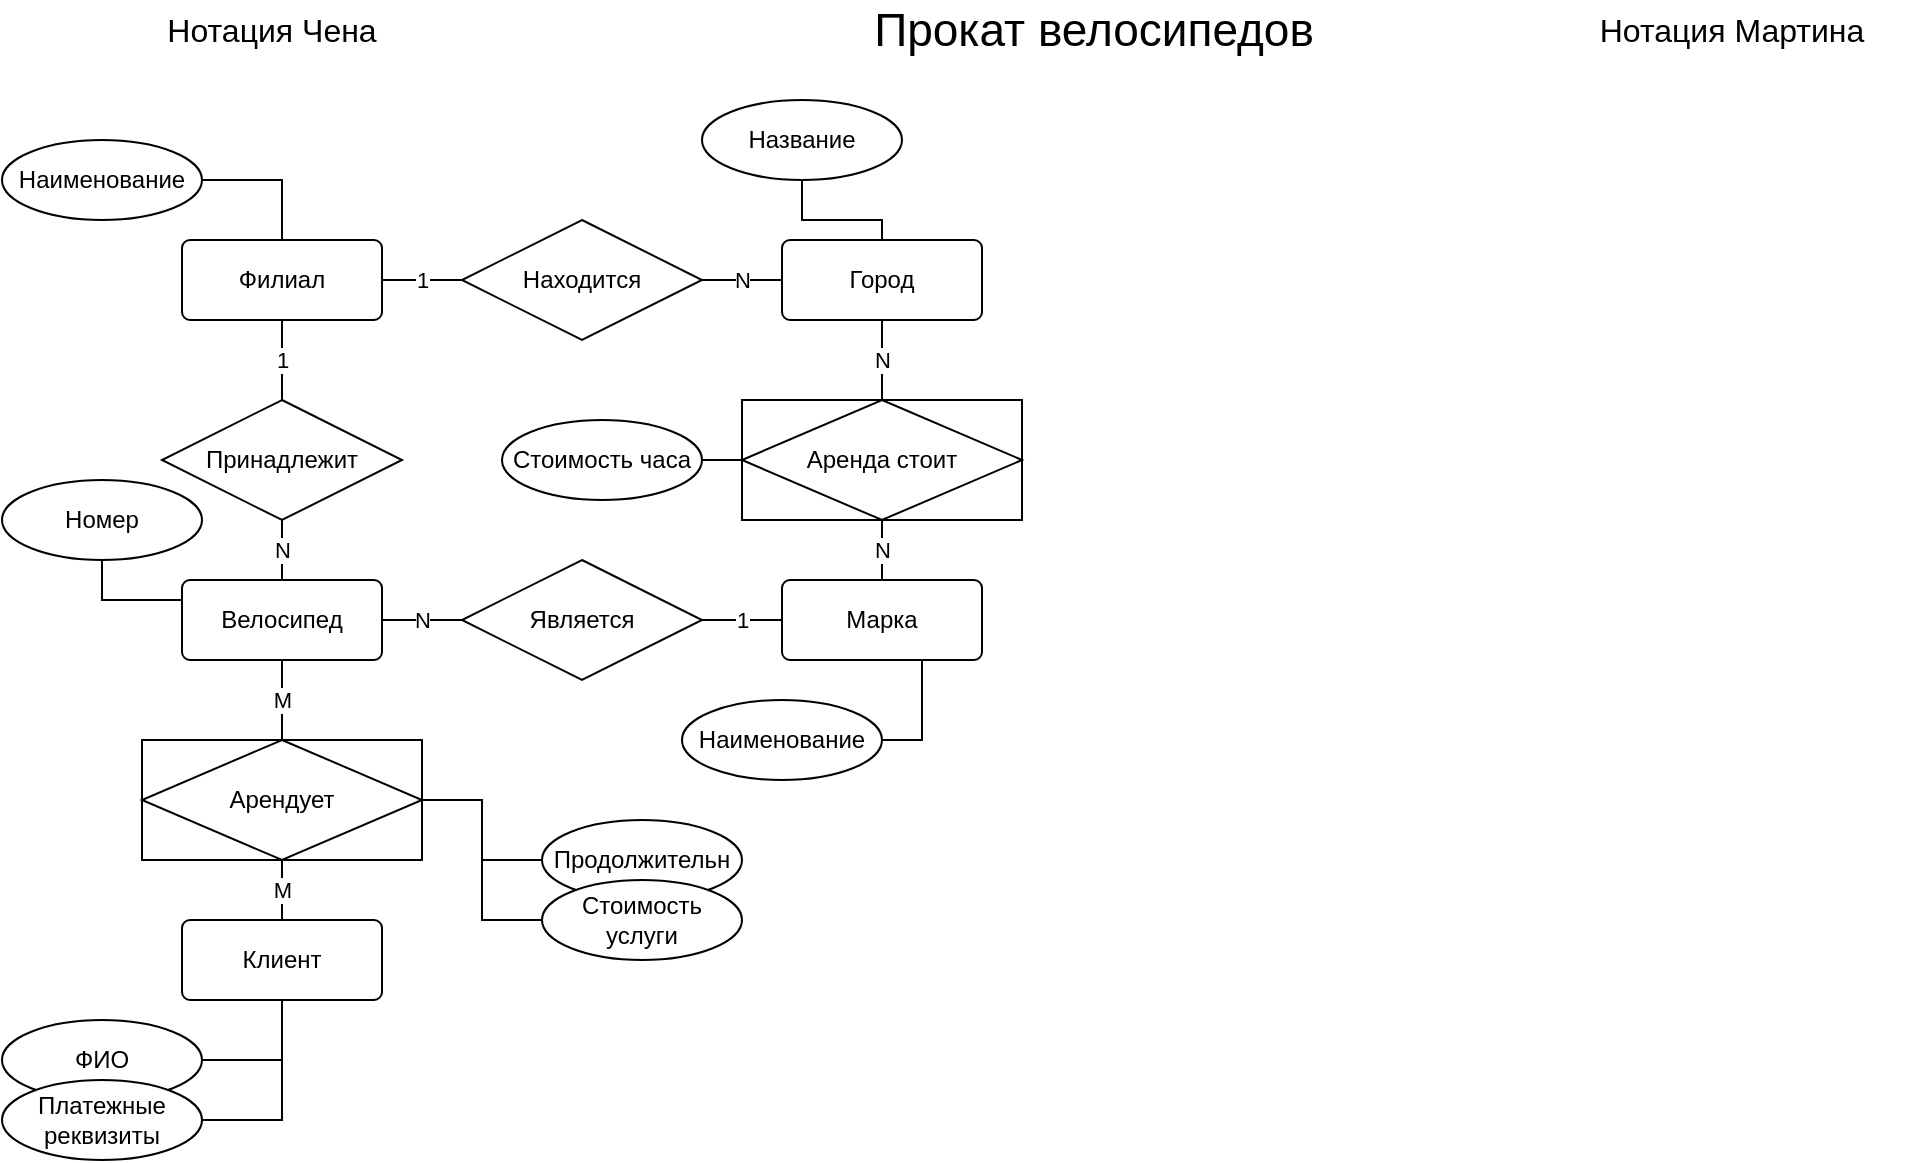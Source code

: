 <mxfile version="28.1.2">
  <diagram name="Страница — 1" id="Y4MIFBuTrKKS9_ojG3ff">
    <mxGraphModel dx="980" dy="622" grid="1" gridSize="10" guides="1" tooltips="1" connect="1" arrows="1" fold="1" page="1" pageScale="1" pageWidth="1169" pageHeight="827" math="0" shadow="0">
      <root>
        <mxCell id="0" />
        <mxCell id="1" parent="0" />
        <mxCell id="WZa0pHhK_UFrK1QcMr-N-15" value="1" style="edgeStyle=orthogonalEdgeStyle;rounded=0;orthogonalLoop=1;jettySize=auto;html=1;endArrow=none;endFill=0;" edge="1" parent="1" source="WZa0pHhK_UFrK1QcMr-N-1" target="WZa0pHhK_UFrK1QcMr-N-11">
          <mxGeometry relative="1" as="geometry" />
        </mxCell>
        <mxCell id="WZa0pHhK_UFrK1QcMr-N-17" value="1" style="edgeStyle=orthogonalEdgeStyle;rounded=0;orthogonalLoop=1;jettySize=auto;html=1;endArrow=none;endFill=0;" edge="1" parent="1" source="WZa0pHhK_UFrK1QcMr-N-1" target="WZa0pHhK_UFrK1QcMr-N-8">
          <mxGeometry relative="1" as="geometry" />
        </mxCell>
        <mxCell id="WZa0pHhK_UFrK1QcMr-N-1" value="Филиал" style="rounded=1;arcSize=10;whiteSpace=wrap;html=1;align=center;" vertex="1" parent="1">
          <mxGeometry x="130" y="140" width="100" height="40" as="geometry" />
        </mxCell>
        <mxCell id="WZa0pHhK_UFrK1QcMr-N-2" value="Прокат велосипедов" style="text;html=1;align=center;verticalAlign=middle;whiteSpace=wrap;rounded=0;fontSize=23;" vertex="1" parent="1">
          <mxGeometry x="430" y="20" width="312" height="30" as="geometry" />
        </mxCell>
        <mxCell id="WZa0pHhK_UFrK1QcMr-N-3" value="&lt;font style=&quot;font-size: 16px;&quot;&gt;Нотация Чена&lt;/font&gt;" style="text;html=1;align=center;verticalAlign=middle;whiteSpace=wrap;rounded=0;fontSize=18;" vertex="1" parent="1">
          <mxGeometry x="110" y="20" width="130" height="30" as="geometry" />
        </mxCell>
        <mxCell id="WZa0pHhK_UFrK1QcMr-N-4" value="&lt;font style=&quot;font-size: 16px;&quot;&gt;Нотация Мартина&lt;/font&gt;" style="text;html=1;align=center;verticalAlign=middle;whiteSpace=wrap;rounded=0;fontSize=18;" vertex="1" parent="1">
          <mxGeometry x="810" y="20" width="190" height="30" as="geometry" />
        </mxCell>
        <mxCell id="WZa0pHhK_UFrK1QcMr-N-5" value="Клиент" style="rounded=1;arcSize=10;whiteSpace=wrap;html=1;align=center;" vertex="1" parent="1">
          <mxGeometry x="130" y="480" width="100" height="40" as="geometry" />
        </mxCell>
        <mxCell id="WZa0pHhK_UFrK1QcMr-N-6" value="Город" style="rounded=1;arcSize=10;whiteSpace=wrap;html=1;align=center;" vertex="1" parent="1">
          <mxGeometry x="430" y="140" width="100" height="40" as="geometry" />
        </mxCell>
        <mxCell id="WZa0pHhK_UFrK1QcMr-N-7" value="Марка" style="rounded=1;arcSize=10;whiteSpace=wrap;html=1;align=center;" vertex="1" parent="1">
          <mxGeometry x="430" y="310" width="100" height="40" as="geometry" />
        </mxCell>
        <mxCell id="WZa0pHhK_UFrK1QcMr-N-18" value="N" style="edgeStyle=orthogonalEdgeStyle;rounded=0;orthogonalLoop=1;jettySize=auto;html=1;endArrow=none;endFill=0;" edge="1" parent="1" source="WZa0pHhK_UFrK1QcMr-N-8" target="WZa0pHhK_UFrK1QcMr-N-6">
          <mxGeometry relative="1" as="geometry" />
        </mxCell>
        <mxCell id="WZa0pHhK_UFrK1QcMr-N-8" value="Находится" style="shape=rhombus;perimeter=rhombusPerimeter;whiteSpace=wrap;html=1;align=center;" vertex="1" parent="1">
          <mxGeometry x="270" y="130" width="120" height="60" as="geometry" />
        </mxCell>
        <mxCell id="WZa0pHhK_UFrK1QcMr-N-13" value="N" style="edgeStyle=orthogonalEdgeStyle;rounded=0;orthogonalLoop=1;jettySize=auto;html=1;endArrow=none;endFill=0;" edge="1" parent="1" source="WZa0pHhK_UFrK1QcMr-N-9" target="WZa0pHhK_UFrK1QcMr-N-12">
          <mxGeometry relative="1" as="geometry" />
        </mxCell>
        <mxCell id="WZa0pHhK_UFrK1QcMr-N-9" value="Велосипед" style="rounded=1;arcSize=10;whiteSpace=wrap;html=1;align=center;" vertex="1" parent="1">
          <mxGeometry x="130" y="310" width="100" height="40" as="geometry" />
        </mxCell>
        <mxCell id="WZa0pHhK_UFrK1QcMr-N-22" value="M" style="edgeStyle=orthogonalEdgeStyle;rounded=0;orthogonalLoop=1;jettySize=auto;html=1;endArrow=none;endFill=0;" edge="1" parent="1" source="WZa0pHhK_UFrK1QcMr-N-10" target="WZa0pHhK_UFrK1QcMr-N-9">
          <mxGeometry relative="1" as="geometry" />
        </mxCell>
        <mxCell id="WZa0pHhK_UFrK1QcMr-N-23" value="M" style="edgeStyle=orthogonalEdgeStyle;rounded=0;orthogonalLoop=1;jettySize=auto;html=1;endArrow=none;endFill=0;" edge="1" parent="1" source="WZa0pHhK_UFrK1QcMr-N-10" target="WZa0pHhK_UFrK1QcMr-N-5">
          <mxGeometry relative="1" as="geometry" />
        </mxCell>
        <mxCell id="WZa0pHhK_UFrK1QcMr-N-10" value="Арендует" style="shape=associativeEntity;whiteSpace=wrap;html=1;align=center;" vertex="1" parent="1">
          <mxGeometry x="110" y="390" width="140" height="60" as="geometry" />
        </mxCell>
        <mxCell id="WZa0pHhK_UFrK1QcMr-N-16" value="N" style="edgeStyle=orthogonalEdgeStyle;rounded=0;orthogonalLoop=1;jettySize=auto;html=1;endArrow=none;endFill=0;" edge="1" parent="1" source="WZa0pHhK_UFrK1QcMr-N-11" target="WZa0pHhK_UFrK1QcMr-N-9">
          <mxGeometry relative="1" as="geometry" />
        </mxCell>
        <mxCell id="WZa0pHhK_UFrK1QcMr-N-11" value="Принадлежит" style="shape=rhombus;perimeter=rhombusPerimeter;whiteSpace=wrap;html=1;align=center;" vertex="1" parent="1">
          <mxGeometry x="120" y="220" width="120" height="60" as="geometry" />
        </mxCell>
        <mxCell id="WZa0pHhK_UFrK1QcMr-N-14" value="1" style="edgeStyle=orthogonalEdgeStyle;rounded=0;orthogonalLoop=1;jettySize=auto;html=1;endArrow=none;endFill=0;" edge="1" parent="1" source="WZa0pHhK_UFrK1QcMr-N-12" target="WZa0pHhK_UFrK1QcMr-N-7">
          <mxGeometry relative="1" as="geometry" />
        </mxCell>
        <mxCell id="WZa0pHhK_UFrK1QcMr-N-12" value="Является" style="shape=rhombus;perimeter=rhombusPerimeter;whiteSpace=wrap;html=1;align=center;" vertex="1" parent="1">
          <mxGeometry x="270" y="300" width="120" height="60" as="geometry" />
        </mxCell>
        <mxCell id="WZa0pHhK_UFrK1QcMr-N-20" value="N" style="edgeStyle=orthogonalEdgeStyle;rounded=0;orthogonalLoop=1;jettySize=auto;html=1;endArrow=none;endFill=0;" edge="1" parent="1" source="WZa0pHhK_UFrK1QcMr-N-19" target="WZa0pHhK_UFrK1QcMr-N-6">
          <mxGeometry relative="1" as="geometry" />
        </mxCell>
        <mxCell id="WZa0pHhK_UFrK1QcMr-N-21" value="N" style="edgeStyle=orthogonalEdgeStyle;rounded=0;orthogonalLoop=1;jettySize=auto;html=1;endArrow=none;endFill=0;" edge="1" parent="1" source="WZa0pHhK_UFrK1QcMr-N-19" target="WZa0pHhK_UFrK1QcMr-N-7">
          <mxGeometry relative="1" as="geometry" />
        </mxCell>
        <mxCell id="WZa0pHhK_UFrK1QcMr-N-19" value="Аренда стоит" style="shape=associativeEntity;whiteSpace=wrap;html=1;align=center;" vertex="1" parent="1">
          <mxGeometry x="410" y="220" width="140" height="60" as="geometry" />
        </mxCell>
        <mxCell id="WZa0pHhK_UFrK1QcMr-N-41" value="" style="edgeStyle=orthogonalEdgeStyle;rounded=0;orthogonalLoop=1;jettySize=auto;html=1;endArrow=none;endFill=0;" edge="1" parent="1" source="WZa0pHhK_UFrK1QcMr-N-24" target="WZa0pHhK_UFrK1QcMr-N-1">
          <mxGeometry relative="1" as="geometry">
            <Array as="points">
              <mxPoint x="180" y="110" />
            </Array>
          </mxGeometry>
        </mxCell>
        <mxCell id="WZa0pHhK_UFrK1QcMr-N-24" value="Наименование" style="ellipse;whiteSpace=wrap;html=1;align=center;" vertex="1" parent="1">
          <mxGeometry x="40" y="90" width="100" height="40" as="geometry" />
        </mxCell>
        <mxCell id="WZa0pHhK_UFrK1QcMr-N-38" value="" style="edgeStyle=orthogonalEdgeStyle;rounded=0;orthogonalLoop=1;jettySize=auto;html=1;endArrow=none;endFill=0;" edge="1" parent="1" source="WZa0pHhK_UFrK1QcMr-N-25" target="WZa0pHhK_UFrK1QcMr-N-9">
          <mxGeometry relative="1" as="geometry">
            <Array as="points">
              <mxPoint x="90" y="320" />
            </Array>
          </mxGeometry>
        </mxCell>
        <mxCell id="WZa0pHhK_UFrK1QcMr-N-25" value="Номер" style="ellipse;whiteSpace=wrap;html=1;align=center;" vertex="1" parent="1">
          <mxGeometry x="40" y="260" width="100" height="40" as="geometry" />
        </mxCell>
        <mxCell id="WZa0pHhK_UFrK1QcMr-N-33" value="" style="edgeStyle=orthogonalEdgeStyle;rounded=0;orthogonalLoop=1;jettySize=auto;html=1;endArrow=none;endFill=0;" edge="1" parent="1" source="WZa0pHhK_UFrK1QcMr-N-26" target="WZa0pHhK_UFrK1QcMr-N-7">
          <mxGeometry relative="1" as="geometry">
            <Array as="points">
              <mxPoint x="500" y="390" />
            </Array>
          </mxGeometry>
        </mxCell>
        <mxCell id="WZa0pHhK_UFrK1QcMr-N-26" value="Наименование" style="ellipse;whiteSpace=wrap;html=1;align=center;" vertex="1" parent="1">
          <mxGeometry x="380" y="370" width="100" height="40" as="geometry" />
        </mxCell>
        <mxCell id="WZa0pHhK_UFrK1QcMr-N-39" value="" style="edgeStyle=orthogonalEdgeStyle;rounded=0;orthogonalLoop=1;jettySize=auto;html=1;endArrow=none;endFill=0;" edge="1" parent="1" source="WZa0pHhK_UFrK1QcMr-N-27" target="WZa0pHhK_UFrK1QcMr-N-5">
          <mxGeometry relative="1" as="geometry">
            <Array as="points">
              <mxPoint x="180" y="550" />
            </Array>
          </mxGeometry>
        </mxCell>
        <mxCell id="WZa0pHhK_UFrK1QcMr-N-27" value="ФИО" style="ellipse;whiteSpace=wrap;html=1;align=center;" vertex="1" parent="1">
          <mxGeometry x="40" y="530" width="100" height="40" as="geometry" />
        </mxCell>
        <mxCell id="WZa0pHhK_UFrK1QcMr-N-40" style="edgeStyle=orthogonalEdgeStyle;rounded=0;orthogonalLoop=1;jettySize=auto;html=1;endArrow=none;endFill=0;" edge="1" parent="1" source="WZa0pHhK_UFrK1QcMr-N-28" target="WZa0pHhK_UFrK1QcMr-N-5">
          <mxGeometry relative="1" as="geometry">
            <Array as="points">
              <mxPoint x="180" y="580" />
            </Array>
          </mxGeometry>
        </mxCell>
        <mxCell id="WZa0pHhK_UFrK1QcMr-N-28" value="Платежные реквизиты" style="ellipse;whiteSpace=wrap;html=1;align=center;" vertex="1" parent="1">
          <mxGeometry x="40" y="560" width="100" height="40" as="geometry" />
        </mxCell>
        <mxCell id="WZa0pHhK_UFrK1QcMr-N-37" value="" style="edgeStyle=orthogonalEdgeStyle;rounded=0;orthogonalLoop=1;jettySize=auto;html=1;endArrow=none;endFill=0;" edge="1" parent="1" source="WZa0pHhK_UFrK1QcMr-N-29" target="WZa0pHhK_UFrK1QcMr-N-19">
          <mxGeometry relative="1" as="geometry" />
        </mxCell>
        <mxCell id="WZa0pHhK_UFrK1QcMr-N-29" value="Стоимость часа" style="ellipse;whiteSpace=wrap;html=1;align=center;" vertex="1" parent="1">
          <mxGeometry x="290" y="230" width="100" height="40" as="geometry" />
        </mxCell>
        <mxCell id="WZa0pHhK_UFrK1QcMr-N-35" value="" style="edgeStyle=orthogonalEdgeStyle;rounded=0;orthogonalLoop=1;jettySize=auto;html=1;endArrow=none;endFill=0;" edge="1" parent="1" source="WZa0pHhK_UFrK1QcMr-N-30" target="WZa0pHhK_UFrK1QcMr-N-10">
          <mxGeometry relative="1" as="geometry" />
        </mxCell>
        <mxCell id="WZa0pHhK_UFrK1QcMr-N-30" value="Продолжительн" style="ellipse;whiteSpace=wrap;html=1;align=center;" vertex="1" parent="1">
          <mxGeometry x="310" y="430" width="100" height="40" as="geometry" />
        </mxCell>
        <mxCell id="WZa0pHhK_UFrK1QcMr-N-36" value="" style="edgeStyle=orthogonalEdgeStyle;rounded=0;orthogonalLoop=1;jettySize=auto;html=1;endArrow=none;endFill=0;" edge="1" parent="1" source="WZa0pHhK_UFrK1QcMr-N-31" target="WZa0pHhK_UFrK1QcMr-N-10">
          <mxGeometry relative="1" as="geometry">
            <Array as="points">
              <mxPoint x="280" y="480" />
              <mxPoint x="280" y="420" />
            </Array>
          </mxGeometry>
        </mxCell>
        <mxCell id="WZa0pHhK_UFrK1QcMr-N-31" value="Стоимость услуги" style="ellipse;whiteSpace=wrap;html=1;align=center;" vertex="1" parent="1">
          <mxGeometry x="310" y="460" width="100" height="40" as="geometry" />
        </mxCell>
        <mxCell id="WZa0pHhK_UFrK1QcMr-N-42" value="" style="edgeStyle=orthogonalEdgeStyle;rounded=0;orthogonalLoop=1;jettySize=auto;html=1;endArrow=none;endFill=0;" edge="1" parent="1" source="WZa0pHhK_UFrK1QcMr-N-32" target="WZa0pHhK_UFrK1QcMr-N-6">
          <mxGeometry relative="1" as="geometry" />
        </mxCell>
        <mxCell id="WZa0pHhK_UFrK1QcMr-N-32" value="Название" style="ellipse;whiteSpace=wrap;html=1;align=center;" vertex="1" parent="1">
          <mxGeometry x="390" y="70" width="100" height="40" as="geometry" />
        </mxCell>
      </root>
    </mxGraphModel>
  </diagram>
</mxfile>
